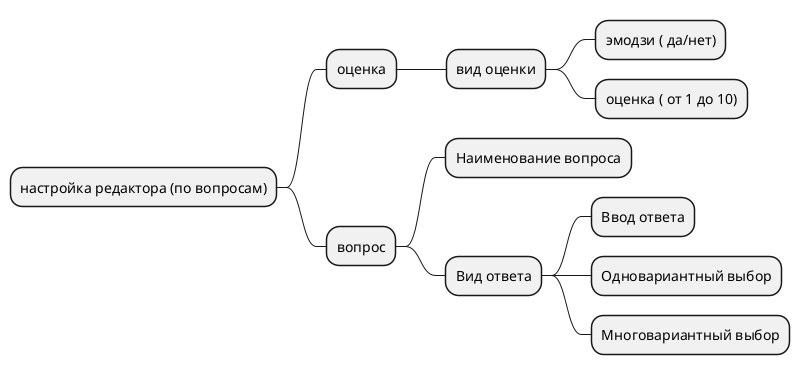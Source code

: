 @startmindmap
* настройка редактора (по вопросам)
** оценка
*** вид оценки
**** эмодзи ( да/нет)
**** оценка ( от 1 до 10)
** вопрос
*** Наименование вопроса
*** Вид ответа
**** Ввод ответа
**** Одновариантный выбор
**** Многовариантный выбор
@endmindmap